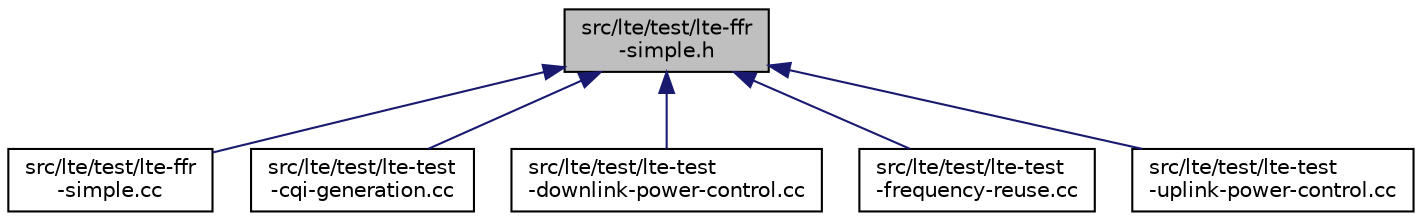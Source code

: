 digraph "src/lte/test/lte-ffr-simple.h"
{
 // LATEX_PDF_SIZE
  edge [fontname="Helvetica",fontsize="10",labelfontname="Helvetica",labelfontsize="10"];
  node [fontname="Helvetica",fontsize="10",shape=record];
  Node1 [label="src/lte/test/lte-ffr\l-simple.h",height=0.2,width=0.4,color="black", fillcolor="grey75", style="filled", fontcolor="black",tooltip=" "];
  Node1 -> Node2 [dir="back",color="midnightblue",fontsize="10",style="solid",fontname="Helvetica"];
  Node2 [label="src/lte/test/lte-ffr\l-simple.cc",height=0.2,width=0.4,color="black", fillcolor="white", style="filled",URL="$lte-ffr-simple_8cc.html",tooltip=" "];
  Node1 -> Node3 [dir="back",color="midnightblue",fontsize="10",style="solid",fontname="Helvetica"];
  Node3 [label="src/lte/test/lte-test\l-cqi-generation.cc",height=0.2,width=0.4,color="black", fillcolor="white", style="filled",URL="$lte-test-cqi-generation_8cc.html",tooltip=" "];
  Node1 -> Node4 [dir="back",color="midnightblue",fontsize="10",style="solid",fontname="Helvetica"];
  Node4 [label="src/lte/test/lte-test\l-downlink-power-control.cc",height=0.2,width=0.4,color="black", fillcolor="white", style="filled",URL="$lte-test-downlink-power-control_8cc.html",tooltip=" "];
  Node1 -> Node5 [dir="back",color="midnightblue",fontsize="10",style="solid",fontname="Helvetica"];
  Node5 [label="src/lte/test/lte-test\l-frequency-reuse.cc",height=0.2,width=0.4,color="black", fillcolor="white", style="filled",URL="$lte-test-frequency-reuse_8cc.html",tooltip=" "];
  Node1 -> Node6 [dir="back",color="midnightblue",fontsize="10",style="solid",fontname="Helvetica"];
  Node6 [label="src/lte/test/lte-test\l-uplink-power-control.cc",height=0.2,width=0.4,color="black", fillcolor="white", style="filled",URL="$lte-test-uplink-power-control_8cc.html",tooltip=" "];
}
